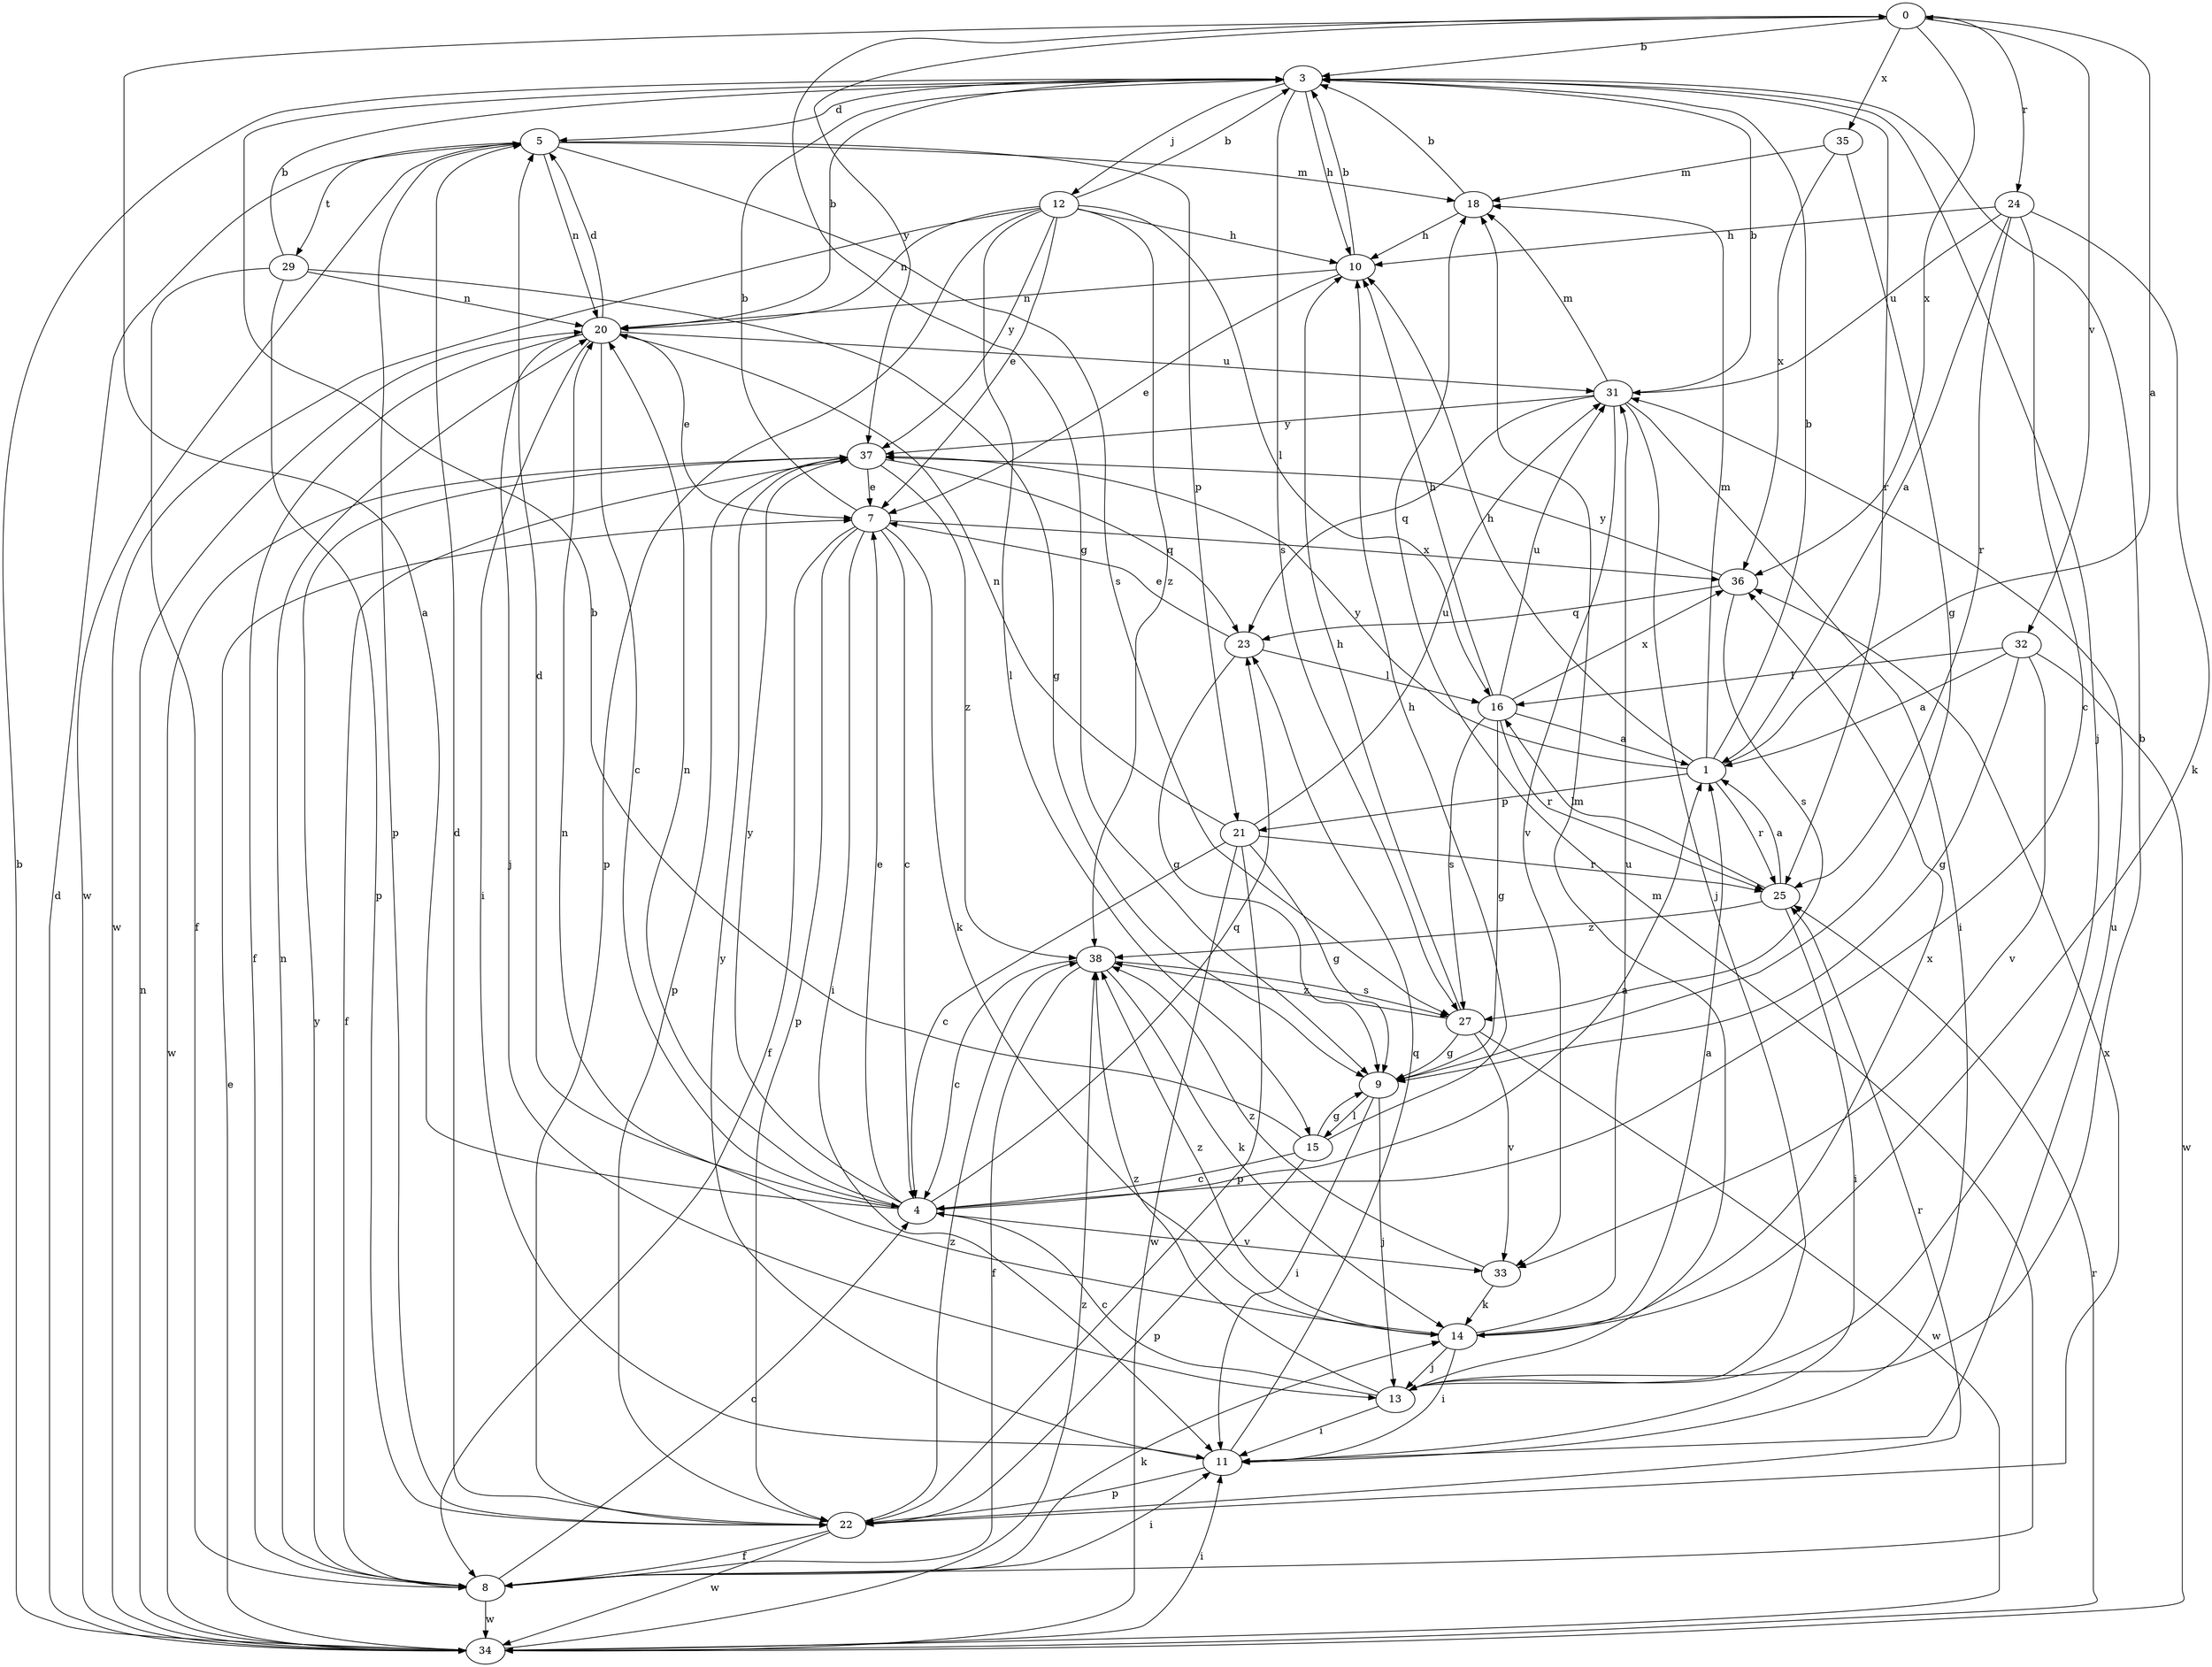 strict digraph  {
0;
1;
3;
4;
5;
7;
8;
9;
10;
11;
12;
13;
14;
15;
16;
18;
20;
21;
22;
23;
24;
25;
27;
29;
31;
32;
33;
34;
35;
36;
37;
38;
0 -> 3  [label=b];
0 -> 9  [label=g];
0 -> 24  [label=r];
0 -> 32  [label=v];
0 -> 35  [label=x];
0 -> 36  [label=x];
0 -> 37  [label=y];
1 -> 0  [label=a];
1 -> 3  [label=b];
1 -> 10  [label=h];
1 -> 18  [label=m];
1 -> 21  [label=p];
1 -> 25  [label=r];
1 -> 37  [label=y];
3 -> 5  [label=d];
3 -> 10  [label=h];
3 -> 12  [label=j];
3 -> 13  [label=j];
3 -> 25  [label=r];
3 -> 27  [label=s];
4 -> 0  [label=a];
4 -> 1  [label=a];
4 -> 5  [label=d];
4 -> 7  [label=e];
4 -> 20  [label=n];
4 -> 23  [label=q];
4 -> 33  [label=v];
4 -> 37  [label=y];
5 -> 18  [label=m];
5 -> 20  [label=n];
5 -> 21  [label=p];
5 -> 22  [label=p];
5 -> 27  [label=s];
5 -> 29  [label=t];
5 -> 34  [label=w];
7 -> 3  [label=b];
7 -> 4  [label=c];
7 -> 8  [label=f];
7 -> 11  [label=i];
7 -> 14  [label=k];
7 -> 22  [label=p];
7 -> 36  [label=x];
8 -> 4  [label=c];
8 -> 11  [label=i];
8 -> 14  [label=k];
8 -> 18  [label=m];
8 -> 20  [label=n];
8 -> 34  [label=w];
8 -> 37  [label=y];
9 -> 11  [label=i];
9 -> 13  [label=j];
9 -> 15  [label=l];
10 -> 3  [label=b];
10 -> 7  [label=e];
10 -> 20  [label=n];
11 -> 22  [label=p];
11 -> 23  [label=q];
11 -> 31  [label=u];
11 -> 37  [label=y];
12 -> 3  [label=b];
12 -> 7  [label=e];
12 -> 10  [label=h];
12 -> 15  [label=l];
12 -> 16  [label=l];
12 -> 20  [label=n];
12 -> 22  [label=p];
12 -> 34  [label=w];
12 -> 37  [label=y];
12 -> 38  [label=z];
13 -> 3  [label=b];
13 -> 4  [label=c];
13 -> 11  [label=i];
13 -> 18  [label=m];
13 -> 38  [label=z];
14 -> 1  [label=a];
14 -> 11  [label=i];
14 -> 13  [label=j];
14 -> 20  [label=n];
14 -> 31  [label=u];
14 -> 36  [label=x];
14 -> 38  [label=z];
15 -> 3  [label=b];
15 -> 4  [label=c];
15 -> 9  [label=g];
15 -> 10  [label=h];
15 -> 22  [label=p];
16 -> 1  [label=a];
16 -> 9  [label=g];
16 -> 10  [label=h];
16 -> 25  [label=r];
16 -> 27  [label=s];
16 -> 31  [label=u];
16 -> 36  [label=x];
18 -> 3  [label=b];
18 -> 10  [label=h];
20 -> 3  [label=b];
20 -> 4  [label=c];
20 -> 5  [label=d];
20 -> 7  [label=e];
20 -> 8  [label=f];
20 -> 11  [label=i];
20 -> 13  [label=j];
20 -> 31  [label=u];
21 -> 4  [label=c];
21 -> 9  [label=g];
21 -> 20  [label=n];
21 -> 22  [label=p];
21 -> 25  [label=r];
21 -> 31  [label=u];
21 -> 34  [label=w];
22 -> 5  [label=d];
22 -> 8  [label=f];
22 -> 25  [label=r];
22 -> 34  [label=w];
22 -> 36  [label=x];
22 -> 38  [label=z];
23 -> 7  [label=e];
23 -> 9  [label=g];
23 -> 16  [label=l];
24 -> 1  [label=a];
24 -> 4  [label=c];
24 -> 10  [label=h];
24 -> 14  [label=k];
24 -> 25  [label=r];
24 -> 31  [label=u];
25 -> 1  [label=a];
25 -> 11  [label=i];
25 -> 16  [label=l];
25 -> 38  [label=z];
27 -> 9  [label=g];
27 -> 10  [label=h];
27 -> 33  [label=v];
27 -> 34  [label=w];
27 -> 38  [label=z];
29 -> 3  [label=b];
29 -> 8  [label=f];
29 -> 9  [label=g];
29 -> 20  [label=n];
29 -> 22  [label=p];
31 -> 3  [label=b];
31 -> 11  [label=i];
31 -> 13  [label=j];
31 -> 18  [label=m];
31 -> 23  [label=q];
31 -> 33  [label=v];
31 -> 37  [label=y];
32 -> 1  [label=a];
32 -> 9  [label=g];
32 -> 16  [label=l];
32 -> 33  [label=v];
32 -> 34  [label=w];
33 -> 14  [label=k];
33 -> 38  [label=z];
34 -> 3  [label=b];
34 -> 5  [label=d];
34 -> 7  [label=e];
34 -> 11  [label=i];
34 -> 20  [label=n];
34 -> 25  [label=r];
34 -> 38  [label=z];
35 -> 9  [label=g];
35 -> 18  [label=m];
35 -> 36  [label=x];
36 -> 23  [label=q];
36 -> 27  [label=s];
36 -> 37  [label=y];
37 -> 7  [label=e];
37 -> 8  [label=f];
37 -> 22  [label=p];
37 -> 23  [label=q];
37 -> 34  [label=w];
37 -> 38  [label=z];
38 -> 4  [label=c];
38 -> 8  [label=f];
38 -> 14  [label=k];
38 -> 27  [label=s];
}
